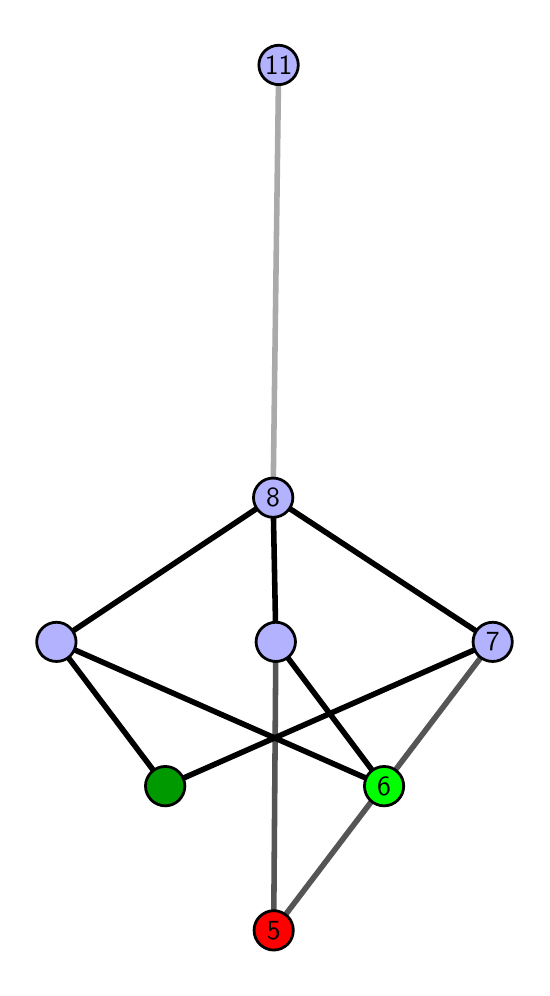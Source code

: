 \begingroup%
\makeatletter%
\begin{pgfpicture}%
\pgfpathrectangle{\pgfpointorigin}{\pgfqpoint{2.469in}{4.7in}}%
\pgfusepath{use as bounding box, clip}%
\begin{pgfscope}%
\pgfsetbuttcap%
\pgfsetmiterjoin%
\definecolor{currentfill}{rgb}{1.0,1.0,1.0}%
\pgfsetfillcolor{currentfill}%
\pgfsetlinewidth{0.0pt}%
\definecolor{currentstroke}{rgb}{1.0,1.0,1.0}%
\pgfsetstrokecolor{currentstroke}%
\pgfsetdash{}{0pt}%
\pgfpathmoveto{\pgfqpoint{0.0in}{0.0in}}%
\pgfpathlineto{\pgfqpoint{2.469in}{0.0in}}%
\pgfpathlineto{\pgfqpoint{2.469in}{4.7in}}%
\pgfpathlineto{\pgfqpoint{0.0in}{4.7in}}%
\pgfpathlineto{\pgfqpoint{0.0in}{0.0in}}%
\pgfpathclose%
\pgfusepath{fill}%
\end{pgfscope}%
\begin{pgfscope}%
\pgfsetbuttcap%
\pgfsetmiterjoin%
\definecolor{currentfill}{rgb}{1.0,1.0,1.0}%
\pgfsetfillcolor{currentfill}%
\pgfsetlinewidth{0.0pt}%
\definecolor{currentstroke}{rgb}{0.0,0.0,0.0}%
\pgfsetstrokecolor{currentstroke}%
\pgfsetstrokeopacity{0.0}%
\pgfsetdash{}{0pt}%
\pgfpathmoveto{\pgfqpoint{0.1in}{0.1in}}%
\pgfpathlineto{\pgfqpoint{2.368in}{0.1in}}%
\pgfpathlineto{\pgfqpoint{2.368in}{4.6in}}%
\pgfpathlineto{\pgfqpoint{0.1in}{4.6in}}%
\pgfpathlineto{\pgfqpoint{0.1in}{0.1in}}%
\pgfpathclose%
\pgfusepath{fill}%
\end{pgfscope}%
\begin{pgfscope}%
\pgfpathrectangle{\pgfqpoint{0.1in}{0.1in}}{\pgfqpoint{2.268in}{4.5in}}%
\pgfusepath{clip}%
\pgfsetrectcap%
\pgfsetroundjoin%
\pgfsetlinewidth{2.007pt}%
\definecolor{currentstroke}{rgb}{0.333,0.333,0.333}%
\pgfsetstrokecolor{currentstroke}%
\pgfsetdash{}{0pt}%
\pgfpathmoveto{\pgfqpoint{1.23in}{0.187in}}%
\pgfpathlineto{\pgfqpoint{1.241in}{1.629in}}%
\pgfusepath{stroke}%
\end{pgfscope}%
\begin{pgfscope}%
\pgfpathrectangle{\pgfqpoint{0.1in}{0.1in}}{\pgfqpoint{2.268in}{4.5in}}%
\pgfusepath{clip}%
\pgfsetrectcap%
\pgfsetroundjoin%
\pgfsetlinewidth{2.007pt}%
\definecolor{currentstroke}{rgb}{0.333,0.333,0.333}%
\pgfsetstrokecolor{currentstroke}%
\pgfsetdash{}{0pt}%
\pgfpathmoveto{\pgfqpoint{1.23in}{0.187in}}%
\pgfpathlineto{\pgfqpoint{2.325in}{1.629in}}%
\pgfusepath{stroke}%
\end{pgfscope}%
\begin{pgfscope}%
\pgfpathrectangle{\pgfqpoint{0.1in}{0.1in}}{\pgfqpoint{2.268in}{4.5in}}%
\pgfusepath{clip}%
\pgfsetrectcap%
\pgfsetroundjoin%
\pgfsetlinewidth{2.007pt}%
\definecolor{currentstroke}{rgb}{0.0,0.0,0.0}%
\pgfsetstrokecolor{currentstroke}%
\pgfsetdash{}{0pt}%
\pgfpathmoveto{\pgfqpoint{1.782in}{0.908in}}%
\pgfpathlineto{\pgfqpoint{1.241in}{1.629in}}%
\pgfusepath{stroke}%
\end{pgfscope}%
\begin{pgfscope}%
\pgfpathrectangle{\pgfqpoint{0.1in}{0.1in}}{\pgfqpoint{2.268in}{4.5in}}%
\pgfusepath{clip}%
\pgfsetrectcap%
\pgfsetroundjoin%
\pgfsetlinewidth{2.007pt}%
\definecolor{currentstroke}{rgb}{0.0,0.0,0.0}%
\pgfsetstrokecolor{currentstroke}%
\pgfsetdash{}{0pt}%
\pgfpathmoveto{\pgfqpoint{1.782in}{0.908in}}%
\pgfpathlineto{\pgfqpoint{0.144in}{1.629in}}%
\pgfusepath{stroke}%
\end{pgfscope}%
\begin{pgfscope}%
\pgfpathrectangle{\pgfqpoint{0.1in}{0.1in}}{\pgfqpoint{2.268in}{4.5in}}%
\pgfusepath{clip}%
\pgfsetrectcap%
\pgfsetroundjoin%
\pgfsetlinewidth{2.007pt}%
\definecolor{currentstroke}{rgb}{0.0,0.0,0.0}%
\pgfsetstrokecolor{currentstroke}%
\pgfsetdash{}{0pt}%
\pgfpathmoveto{\pgfqpoint{0.688in}{0.908in}}%
\pgfpathlineto{\pgfqpoint{2.325in}{1.629in}}%
\pgfusepath{stroke}%
\end{pgfscope}%
\begin{pgfscope}%
\pgfpathrectangle{\pgfqpoint{0.1in}{0.1in}}{\pgfqpoint{2.268in}{4.5in}}%
\pgfusepath{clip}%
\pgfsetrectcap%
\pgfsetroundjoin%
\pgfsetlinewidth{2.007pt}%
\definecolor{currentstroke}{rgb}{0.0,0.0,0.0}%
\pgfsetstrokecolor{currentstroke}%
\pgfsetdash{}{0pt}%
\pgfpathmoveto{\pgfqpoint{0.688in}{0.908in}}%
\pgfpathlineto{\pgfqpoint{0.144in}{1.629in}}%
\pgfusepath{stroke}%
\end{pgfscope}%
\begin{pgfscope}%
\pgfpathrectangle{\pgfqpoint{0.1in}{0.1in}}{\pgfqpoint{2.268in}{4.5in}}%
\pgfusepath{clip}%
\pgfsetrectcap%
\pgfsetroundjoin%
\pgfsetlinewidth{2.007pt}%
\definecolor{currentstroke}{rgb}{0.0,0.0,0.0}%
\pgfsetstrokecolor{currentstroke}%
\pgfsetdash{}{0pt}%
\pgfpathmoveto{\pgfqpoint{1.241in}{1.629in}}%
\pgfpathlineto{\pgfqpoint{1.227in}{2.35in}}%
\pgfusepath{stroke}%
\end{pgfscope}%
\begin{pgfscope}%
\pgfpathrectangle{\pgfqpoint{0.1in}{0.1in}}{\pgfqpoint{2.268in}{4.5in}}%
\pgfusepath{clip}%
\pgfsetrectcap%
\pgfsetroundjoin%
\pgfsetlinewidth{2.007pt}%
\definecolor{currentstroke}{rgb}{0.0,0.0,0.0}%
\pgfsetstrokecolor{currentstroke}%
\pgfsetdash{}{0pt}%
\pgfpathmoveto{\pgfqpoint{2.325in}{1.629in}}%
\pgfpathlineto{\pgfqpoint{1.227in}{2.35in}}%
\pgfusepath{stroke}%
\end{pgfscope}%
\begin{pgfscope}%
\pgfpathrectangle{\pgfqpoint{0.1in}{0.1in}}{\pgfqpoint{2.268in}{4.5in}}%
\pgfusepath{clip}%
\pgfsetrectcap%
\pgfsetroundjoin%
\pgfsetlinewidth{2.007pt}%
\definecolor{currentstroke}{rgb}{0.0,0.0,0.0}%
\pgfsetstrokecolor{currentstroke}%
\pgfsetdash{}{0pt}%
\pgfpathmoveto{\pgfqpoint{0.144in}{1.629in}}%
\pgfpathlineto{\pgfqpoint{1.227in}{2.35in}}%
\pgfusepath{stroke}%
\end{pgfscope}%
\begin{pgfscope}%
\pgfpathrectangle{\pgfqpoint{0.1in}{0.1in}}{\pgfqpoint{2.268in}{4.5in}}%
\pgfusepath{clip}%
\pgfsetrectcap%
\pgfsetroundjoin%
\pgfsetlinewidth{2.007pt}%
\definecolor{currentstroke}{rgb}{0.667,0.667,0.667}%
\pgfsetstrokecolor{currentstroke}%
\pgfsetdash{}{0pt}%
\pgfpathmoveto{\pgfqpoint{1.227in}{2.35in}}%
\pgfpathlineto{\pgfqpoint{1.255in}{4.513in}}%
\pgfusepath{stroke}%
\end{pgfscope}%
\begin{pgfscope}%
\pgfsetbuttcap%
\pgfsetroundjoin%
\definecolor{currentfill}{rgb}{0.7,0.7,1.0}%
\pgfsetfillcolor{currentfill}%
\pgfsetlinewidth{1.004pt}%
\definecolor{currentstroke}{rgb}{0.0,0.0,0.0}%
\pgfsetstrokecolor{currentstroke}%
\pgfsetdash{}{0pt}%
\pgfpathmoveto{\pgfqpoint{0.144in}{1.531in}}%
\pgfpathcurveto{\pgfqpoint{0.17in}{1.531in}}{\pgfqpoint{0.195in}{1.541in}}{\pgfqpoint{0.213in}{1.559in}}%
\pgfpathcurveto{\pgfqpoint{0.231in}{1.578in}}{\pgfqpoint{0.242in}{1.603in}}{\pgfqpoint{0.242in}{1.629in}}%
\pgfpathcurveto{\pgfqpoint{0.242in}{1.655in}}{\pgfqpoint{0.231in}{1.68in}}{\pgfqpoint{0.213in}{1.698in}}%
\pgfpathcurveto{\pgfqpoint{0.195in}{1.717in}}{\pgfqpoint{0.17in}{1.727in}}{\pgfqpoint{0.144in}{1.727in}}%
\pgfpathcurveto{\pgfqpoint{0.118in}{1.727in}}{\pgfqpoint{0.093in}{1.717in}}{\pgfqpoint{0.074in}{1.698in}}%
\pgfpathcurveto{\pgfqpoint{0.056in}{1.68in}}{\pgfqpoint{0.045in}{1.655in}}{\pgfqpoint{0.045in}{1.629in}}%
\pgfpathcurveto{\pgfqpoint{0.045in}{1.603in}}{\pgfqpoint{0.056in}{1.578in}}{\pgfqpoint{0.074in}{1.559in}}%
\pgfpathcurveto{\pgfqpoint{0.093in}{1.541in}}{\pgfqpoint{0.118in}{1.531in}}{\pgfqpoint{0.144in}{1.531in}}%
\pgfpathlineto{\pgfqpoint{0.144in}{1.531in}}%
\pgfpathclose%
\pgfusepath{stroke,fill}%
\end{pgfscope}%
\begin{pgfscope}%
\pgfsetbuttcap%
\pgfsetroundjoin%
\definecolor{currentfill}{rgb}{0.7,0.7,1.0}%
\pgfsetfillcolor{currentfill}%
\pgfsetlinewidth{1.004pt}%
\definecolor{currentstroke}{rgb}{0.0,0.0,0.0}%
\pgfsetstrokecolor{currentstroke}%
\pgfsetdash{}{0pt}%
\pgfpathmoveto{\pgfqpoint{1.241in}{1.531in}}%
\pgfpathcurveto{\pgfqpoint{1.267in}{1.531in}}{\pgfqpoint{1.292in}{1.541in}}{\pgfqpoint{1.31in}{1.559in}}%
\pgfpathcurveto{\pgfqpoint{1.328in}{1.578in}}{\pgfqpoint{1.339in}{1.603in}}{\pgfqpoint{1.339in}{1.629in}}%
\pgfpathcurveto{\pgfqpoint{1.339in}{1.655in}}{\pgfqpoint{1.328in}{1.68in}}{\pgfqpoint{1.31in}{1.698in}}%
\pgfpathcurveto{\pgfqpoint{1.292in}{1.717in}}{\pgfqpoint{1.267in}{1.727in}}{\pgfqpoint{1.241in}{1.727in}}%
\pgfpathcurveto{\pgfqpoint{1.215in}{1.727in}}{\pgfqpoint{1.19in}{1.717in}}{\pgfqpoint{1.171in}{1.698in}}%
\pgfpathcurveto{\pgfqpoint{1.153in}{1.68in}}{\pgfqpoint{1.142in}{1.655in}}{\pgfqpoint{1.142in}{1.629in}}%
\pgfpathcurveto{\pgfqpoint{1.142in}{1.603in}}{\pgfqpoint{1.153in}{1.578in}}{\pgfqpoint{1.171in}{1.559in}}%
\pgfpathcurveto{\pgfqpoint{1.19in}{1.541in}}{\pgfqpoint{1.215in}{1.531in}}{\pgfqpoint{1.241in}{1.531in}}%
\pgfpathlineto{\pgfqpoint{1.241in}{1.531in}}%
\pgfpathclose%
\pgfusepath{stroke,fill}%
\end{pgfscope}%
\begin{pgfscope}%
\pgfsetbuttcap%
\pgfsetroundjoin%
\definecolor{currentfill}{rgb}{0.7,0.7,1.0}%
\pgfsetfillcolor{currentfill}%
\pgfsetlinewidth{1.004pt}%
\definecolor{currentstroke}{rgb}{0.0,0.0,0.0}%
\pgfsetstrokecolor{currentstroke}%
\pgfsetdash{}{0pt}%
\pgfpathmoveto{\pgfqpoint{2.325in}{1.531in}}%
\pgfpathcurveto{\pgfqpoint{2.351in}{1.531in}}{\pgfqpoint{2.376in}{1.541in}}{\pgfqpoint{2.394in}{1.559in}}%
\pgfpathcurveto{\pgfqpoint{2.413in}{1.578in}}{\pgfqpoint{2.423in}{1.603in}}{\pgfqpoint{2.423in}{1.629in}}%
\pgfpathcurveto{\pgfqpoint{2.423in}{1.655in}}{\pgfqpoint{2.413in}{1.68in}}{\pgfqpoint{2.394in}{1.698in}}%
\pgfpathcurveto{\pgfqpoint{2.376in}{1.717in}}{\pgfqpoint{2.351in}{1.727in}}{\pgfqpoint{2.325in}{1.727in}}%
\pgfpathcurveto{\pgfqpoint{2.299in}{1.727in}}{\pgfqpoint{2.274in}{1.717in}}{\pgfqpoint{2.255in}{1.698in}}%
\pgfpathcurveto{\pgfqpoint{2.237in}{1.68in}}{\pgfqpoint{2.227in}{1.655in}}{\pgfqpoint{2.227in}{1.629in}}%
\pgfpathcurveto{\pgfqpoint{2.227in}{1.603in}}{\pgfqpoint{2.237in}{1.578in}}{\pgfqpoint{2.255in}{1.559in}}%
\pgfpathcurveto{\pgfqpoint{2.274in}{1.541in}}{\pgfqpoint{2.299in}{1.531in}}{\pgfqpoint{2.325in}{1.531in}}%
\pgfpathlineto{\pgfqpoint{2.325in}{1.531in}}%
\pgfpathclose%
\pgfusepath{stroke,fill}%
\end{pgfscope}%
\begin{pgfscope}%
\pgfsetbuttcap%
\pgfsetroundjoin%
\definecolor{currentfill}{rgb}{0.7,0.7,1.0}%
\pgfsetfillcolor{currentfill}%
\pgfsetlinewidth{1.004pt}%
\definecolor{currentstroke}{rgb}{0.0,0.0,0.0}%
\pgfsetstrokecolor{currentstroke}%
\pgfsetdash{}{0pt}%
\pgfpathmoveto{\pgfqpoint{1.227in}{2.252in}}%
\pgfpathcurveto{\pgfqpoint{1.253in}{2.252in}}{\pgfqpoint{1.278in}{2.262in}}{\pgfqpoint{1.297in}{2.281in}}%
\pgfpathcurveto{\pgfqpoint{1.315in}{2.299in}}{\pgfqpoint{1.326in}{2.324in}}{\pgfqpoint{1.326in}{2.35in}}%
\pgfpathcurveto{\pgfqpoint{1.326in}{2.376in}}{\pgfqpoint{1.315in}{2.401in}}{\pgfqpoint{1.297in}{2.419in}}%
\pgfpathcurveto{\pgfqpoint{1.278in}{2.438in}}{\pgfqpoint{1.253in}{2.448in}}{\pgfqpoint{1.227in}{2.448in}}%
\pgfpathcurveto{\pgfqpoint{1.201in}{2.448in}}{\pgfqpoint{1.176in}{2.438in}}{\pgfqpoint{1.158in}{2.419in}}%
\pgfpathcurveto{\pgfqpoint{1.14in}{2.401in}}{\pgfqpoint{1.129in}{2.376in}}{\pgfqpoint{1.129in}{2.35in}}%
\pgfpathcurveto{\pgfqpoint{1.129in}{2.324in}}{\pgfqpoint{1.14in}{2.299in}}{\pgfqpoint{1.158in}{2.281in}}%
\pgfpathcurveto{\pgfqpoint{1.176in}{2.262in}}{\pgfqpoint{1.201in}{2.252in}}{\pgfqpoint{1.227in}{2.252in}}%
\pgfpathlineto{\pgfqpoint{1.227in}{2.252in}}%
\pgfpathclose%
\pgfusepath{stroke,fill}%
\end{pgfscope}%
\begin{pgfscope}%
\pgfsetbuttcap%
\pgfsetroundjoin%
\definecolor{currentfill}{rgb}{0.7,0.7,1.0}%
\pgfsetfillcolor{currentfill}%
\pgfsetlinewidth{1.004pt}%
\definecolor{currentstroke}{rgb}{0.0,0.0,0.0}%
\pgfsetstrokecolor{currentstroke}%
\pgfsetdash{}{0pt}%
\pgfpathmoveto{\pgfqpoint{1.255in}{4.415in}}%
\pgfpathcurveto{\pgfqpoint{1.281in}{4.415in}}{\pgfqpoint{1.306in}{4.426in}}{\pgfqpoint{1.324in}{4.444in}}%
\pgfpathcurveto{\pgfqpoint{1.343in}{4.462in}}{\pgfqpoint{1.353in}{4.487in}}{\pgfqpoint{1.353in}{4.513in}}%
\pgfpathcurveto{\pgfqpoint{1.353in}{4.54in}}{\pgfqpoint{1.343in}{4.564in}}{\pgfqpoint{1.324in}{4.583in}}%
\pgfpathcurveto{\pgfqpoint{1.306in}{4.601in}}{\pgfqpoint{1.281in}{4.612in}}{\pgfqpoint{1.255in}{4.612in}}%
\pgfpathcurveto{\pgfqpoint{1.229in}{4.612in}}{\pgfqpoint{1.204in}{4.601in}}{\pgfqpoint{1.185in}{4.583in}}%
\pgfpathcurveto{\pgfqpoint{1.167in}{4.564in}}{\pgfqpoint{1.156in}{4.54in}}{\pgfqpoint{1.156in}{4.513in}}%
\pgfpathcurveto{\pgfqpoint{1.156in}{4.487in}}{\pgfqpoint{1.167in}{4.462in}}{\pgfqpoint{1.185in}{4.444in}}%
\pgfpathcurveto{\pgfqpoint{1.204in}{4.426in}}{\pgfqpoint{1.229in}{4.415in}}{\pgfqpoint{1.255in}{4.415in}}%
\pgfpathlineto{\pgfqpoint{1.255in}{4.415in}}%
\pgfpathclose%
\pgfusepath{stroke,fill}%
\end{pgfscope}%
\begin{pgfscope}%
\pgfsetbuttcap%
\pgfsetroundjoin%
\definecolor{currentfill}{rgb}{0.0,0.6,0.0}%
\pgfsetfillcolor{currentfill}%
\pgfsetlinewidth{1.004pt}%
\definecolor{currentstroke}{rgb}{0.0,0.0,0.0}%
\pgfsetstrokecolor{currentstroke}%
\pgfsetdash{}{0pt}%
\pgfpathmoveto{\pgfqpoint{0.688in}{0.809in}}%
\pgfpathcurveto{\pgfqpoint{0.714in}{0.809in}}{\pgfqpoint{0.739in}{0.82in}}{\pgfqpoint{0.757in}{0.838in}}%
\pgfpathcurveto{\pgfqpoint{0.775in}{0.857in}}{\pgfqpoint{0.786in}{0.882in}}{\pgfqpoint{0.786in}{0.908in}}%
\pgfpathcurveto{\pgfqpoint{0.786in}{0.934in}}{\pgfqpoint{0.775in}{0.959in}}{\pgfqpoint{0.757in}{0.977in}}%
\pgfpathcurveto{\pgfqpoint{0.739in}{0.996in}}{\pgfqpoint{0.714in}{1.006in}}{\pgfqpoint{0.688in}{1.006in}}%
\pgfpathcurveto{\pgfqpoint{0.662in}{1.006in}}{\pgfqpoint{0.637in}{0.996in}}{\pgfqpoint{0.618in}{0.977in}}%
\pgfpathcurveto{\pgfqpoint{0.6in}{0.959in}}{\pgfqpoint{0.589in}{0.934in}}{\pgfqpoint{0.589in}{0.908in}}%
\pgfpathcurveto{\pgfqpoint{0.589in}{0.882in}}{\pgfqpoint{0.6in}{0.857in}}{\pgfqpoint{0.618in}{0.838in}}%
\pgfpathcurveto{\pgfqpoint{0.637in}{0.82in}}{\pgfqpoint{0.662in}{0.809in}}{\pgfqpoint{0.688in}{0.809in}}%
\pgfpathlineto{\pgfqpoint{0.688in}{0.809in}}%
\pgfpathclose%
\pgfusepath{stroke,fill}%
\end{pgfscope}%
\begin{pgfscope}%
\pgfsetbuttcap%
\pgfsetroundjoin%
\definecolor{currentfill}{rgb}{0.0,1.0,0.0}%
\pgfsetfillcolor{currentfill}%
\pgfsetlinewidth{1.004pt}%
\definecolor{currentstroke}{rgb}{0.0,0.0,0.0}%
\pgfsetstrokecolor{currentstroke}%
\pgfsetdash{}{0pt}%
\pgfpathmoveto{\pgfqpoint{1.782in}{0.809in}}%
\pgfpathcurveto{\pgfqpoint{1.808in}{0.809in}}{\pgfqpoint{1.833in}{0.82in}}{\pgfqpoint{1.851in}{0.838in}}%
\pgfpathcurveto{\pgfqpoint{1.87in}{0.857in}}{\pgfqpoint{1.88in}{0.882in}}{\pgfqpoint{1.88in}{0.908in}}%
\pgfpathcurveto{\pgfqpoint{1.88in}{0.934in}}{\pgfqpoint{1.87in}{0.959in}}{\pgfqpoint{1.851in}{0.977in}}%
\pgfpathcurveto{\pgfqpoint{1.833in}{0.996in}}{\pgfqpoint{1.808in}{1.006in}}{\pgfqpoint{1.782in}{1.006in}}%
\pgfpathcurveto{\pgfqpoint{1.756in}{1.006in}}{\pgfqpoint{1.731in}{0.996in}}{\pgfqpoint{1.712in}{0.977in}}%
\pgfpathcurveto{\pgfqpoint{1.694in}{0.959in}}{\pgfqpoint{1.684in}{0.934in}}{\pgfqpoint{1.684in}{0.908in}}%
\pgfpathcurveto{\pgfqpoint{1.684in}{0.882in}}{\pgfqpoint{1.694in}{0.857in}}{\pgfqpoint{1.712in}{0.838in}}%
\pgfpathcurveto{\pgfqpoint{1.731in}{0.82in}}{\pgfqpoint{1.756in}{0.809in}}{\pgfqpoint{1.782in}{0.809in}}%
\pgfpathlineto{\pgfqpoint{1.782in}{0.809in}}%
\pgfpathclose%
\pgfusepath{stroke,fill}%
\end{pgfscope}%
\begin{pgfscope}%
\pgfsetbuttcap%
\pgfsetroundjoin%
\definecolor{currentfill}{rgb}{1.0,0.0,0.0}%
\pgfsetfillcolor{currentfill}%
\pgfsetlinewidth{1.004pt}%
\definecolor{currentstroke}{rgb}{0.0,0.0,0.0}%
\pgfsetstrokecolor{currentstroke}%
\pgfsetdash{}{0pt}%
\pgfpathmoveto{\pgfqpoint{1.23in}{0.088in}}%
\pgfpathcurveto{\pgfqpoint{1.256in}{0.088in}}{\pgfqpoint{1.281in}{0.099in}}{\pgfqpoint{1.3in}{0.117in}}%
\pgfpathcurveto{\pgfqpoint{1.318in}{0.136in}}{\pgfqpoint{1.328in}{0.16in}}{\pgfqpoint{1.328in}{0.187in}}%
\pgfpathcurveto{\pgfqpoint{1.328in}{0.213in}}{\pgfqpoint{1.318in}{0.238in}}{\pgfqpoint{1.3in}{0.256in}}%
\pgfpathcurveto{\pgfqpoint{1.281in}{0.274in}}{\pgfqpoint{1.256in}{0.285in}}{\pgfqpoint{1.23in}{0.285in}}%
\pgfpathcurveto{\pgfqpoint{1.204in}{0.285in}}{\pgfqpoint{1.179in}{0.274in}}{\pgfqpoint{1.161in}{0.256in}}%
\pgfpathcurveto{\pgfqpoint{1.142in}{0.238in}}{\pgfqpoint{1.132in}{0.213in}}{\pgfqpoint{1.132in}{0.187in}}%
\pgfpathcurveto{\pgfqpoint{1.132in}{0.16in}}{\pgfqpoint{1.142in}{0.136in}}{\pgfqpoint{1.161in}{0.117in}}%
\pgfpathcurveto{\pgfqpoint{1.179in}{0.099in}}{\pgfqpoint{1.204in}{0.088in}}{\pgfqpoint{1.23in}{0.088in}}%
\pgfpathlineto{\pgfqpoint{1.23in}{0.088in}}%
\pgfpathclose%
\pgfusepath{stroke,fill}%
\end{pgfscope}%
\begin{pgfscope}%
\definecolor{textcolor}{rgb}{0.0,0.0,0.0}%
\pgfsetstrokecolor{textcolor}%
\pgfsetfillcolor{textcolor}%
\pgftext[x=1.23in,y=0.187in,,]{\color{textcolor}\sffamily\fontsize{10.0}{12.0}\selectfont 5}%
\end{pgfscope}%
\begin{pgfscope}%
\definecolor{textcolor}{rgb}{0.0,0.0,0.0}%
\pgfsetstrokecolor{textcolor}%
\pgfsetfillcolor{textcolor}%
\pgftext[x=1.782in,y=0.908in,,]{\color{textcolor}\sffamily\fontsize{10.0}{12.0}\selectfont 6}%
\end{pgfscope}%
\begin{pgfscope}%
\definecolor{textcolor}{rgb}{0.0,0.0,0.0}%
\pgfsetstrokecolor{textcolor}%
\pgfsetfillcolor{textcolor}%
\pgftext[x=2.325in,y=1.629in,,]{\color{textcolor}\sffamily\fontsize{10.0}{12.0}\selectfont 7}%
\end{pgfscope}%
\begin{pgfscope}%
\definecolor{textcolor}{rgb}{0.0,0.0,0.0}%
\pgfsetstrokecolor{textcolor}%
\pgfsetfillcolor{textcolor}%
\pgftext[x=1.227in,y=2.35in,,]{\color{textcolor}\sffamily\fontsize{10.0}{12.0}\selectfont 8}%
\end{pgfscope}%
\begin{pgfscope}%
\definecolor{textcolor}{rgb}{0.0,0.0,0.0}%
\pgfsetstrokecolor{textcolor}%
\pgfsetfillcolor{textcolor}%
\pgftext[x=1.255in,y=4.513in,,]{\color{textcolor}\sffamily\fontsize{10.0}{12.0}\selectfont 11}%
\end{pgfscope}%
\end{pgfpicture}%
\makeatother%
\endgroup%
